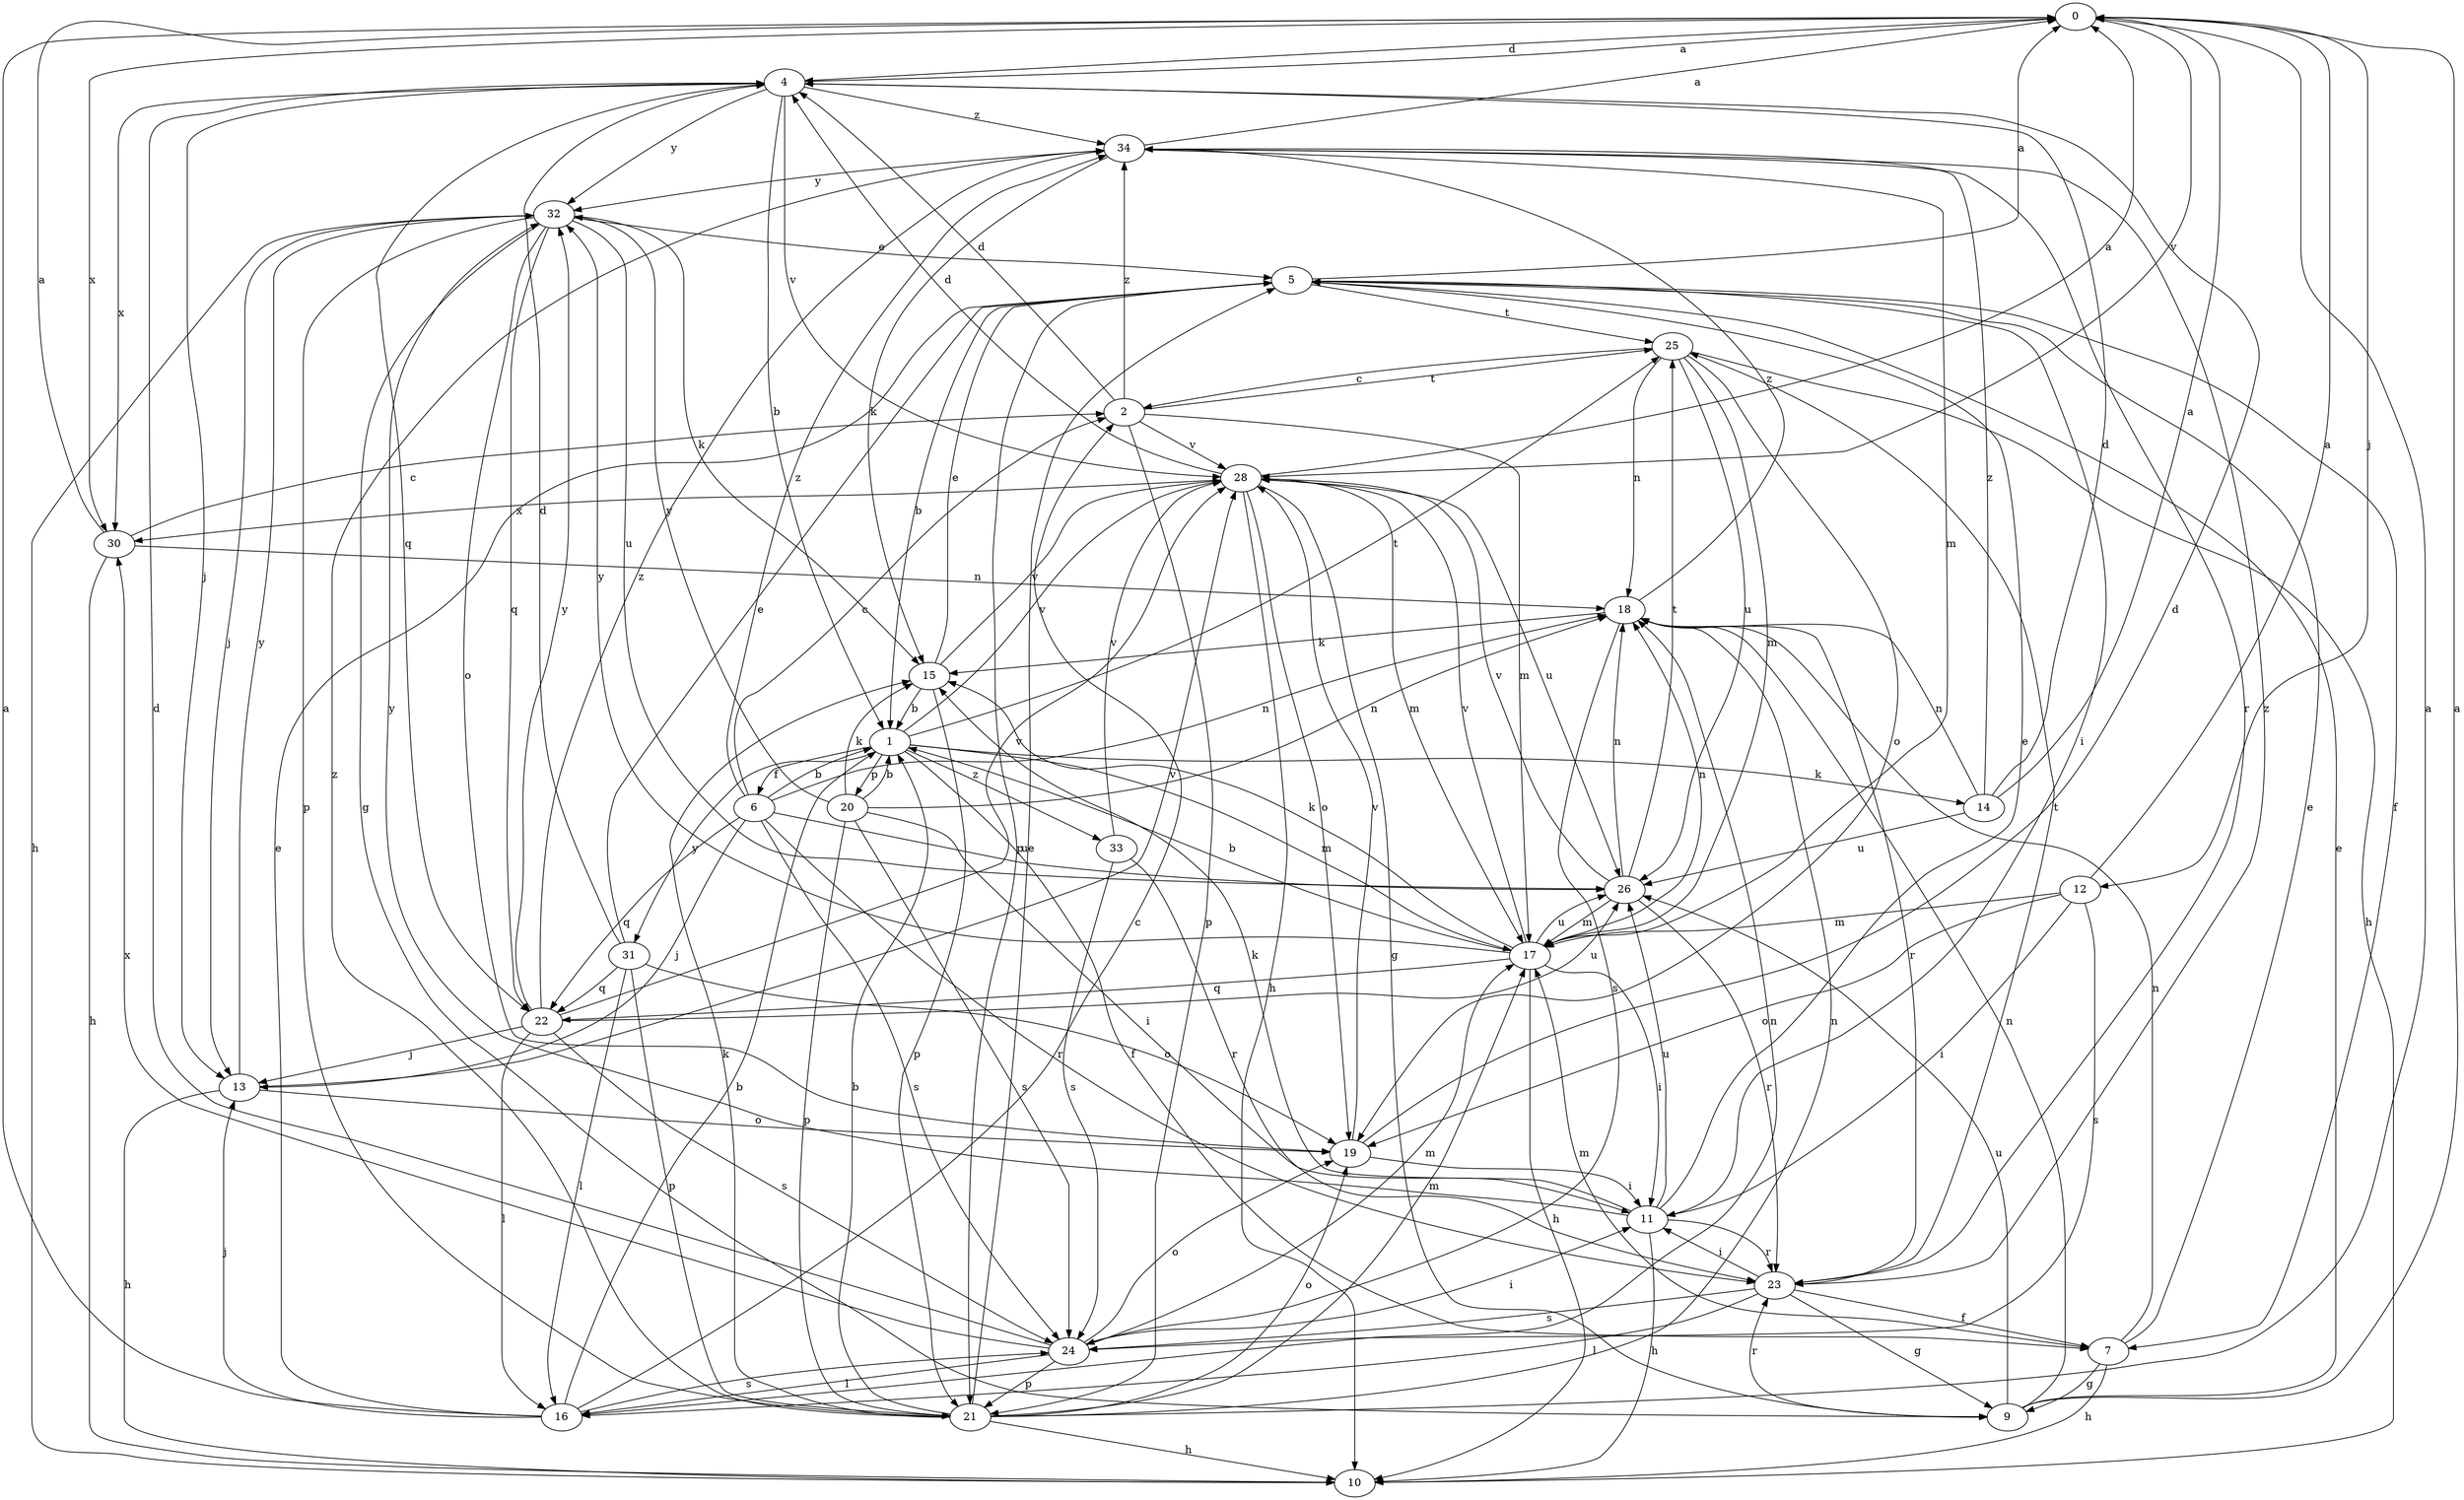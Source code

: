 strict digraph  {
0;
1;
2;
4;
5;
6;
7;
9;
10;
11;
12;
13;
14;
15;
16;
17;
18;
19;
20;
21;
22;
23;
24;
25;
26;
28;
30;
31;
32;
33;
34;
0 -> 4  [label=d];
0 -> 12  [label=j];
0 -> 28  [label=v];
0 -> 30  [label=x];
1 -> 6  [label=f];
1 -> 7  [label=f];
1 -> 14  [label=k];
1 -> 17  [label=m];
1 -> 20  [label=p];
1 -> 25  [label=t];
1 -> 28  [label=v];
1 -> 31  [label=y];
1 -> 33  [label=z];
2 -> 4  [label=d];
2 -> 17  [label=m];
2 -> 21  [label=p];
2 -> 25  [label=t];
2 -> 28  [label=v];
2 -> 34  [label=z];
4 -> 0  [label=a];
4 -> 1  [label=b];
4 -> 13  [label=j];
4 -> 22  [label=q];
4 -> 28  [label=v];
4 -> 30  [label=x];
4 -> 32  [label=y];
4 -> 34  [label=z];
5 -> 0  [label=a];
5 -> 1  [label=b];
5 -> 7  [label=f];
5 -> 11  [label=i];
5 -> 21  [label=p];
5 -> 25  [label=t];
6 -> 1  [label=b];
6 -> 2  [label=c];
6 -> 13  [label=j];
6 -> 18  [label=n];
6 -> 22  [label=q];
6 -> 23  [label=r];
6 -> 24  [label=s];
6 -> 26  [label=u];
6 -> 34  [label=z];
7 -> 5  [label=e];
7 -> 9  [label=g];
7 -> 10  [label=h];
7 -> 17  [label=m];
7 -> 18  [label=n];
9 -> 0  [label=a];
9 -> 5  [label=e];
9 -> 18  [label=n];
9 -> 23  [label=r];
9 -> 26  [label=u];
11 -> 5  [label=e];
11 -> 10  [label=h];
11 -> 15  [label=k];
11 -> 23  [label=r];
11 -> 26  [label=u];
11 -> 32  [label=y];
12 -> 0  [label=a];
12 -> 11  [label=i];
12 -> 17  [label=m];
12 -> 19  [label=o];
12 -> 24  [label=s];
13 -> 10  [label=h];
13 -> 19  [label=o];
13 -> 28  [label=v];
13 -> 32  [label=y];
14 -> 0  [label=a];
14 -> 4  [label=d];
14 -> 18  [label=n];
14 -> 26  [label=u];
14 -> 34  [label=z];
15 -> 1  [label=b];
15 -> 5  [label=e];
15 -> 21  [label=p];
15 -> 28  [label=v];
16 -> 0  [label=a];
16 -> 1  [label=b];
16 -> 2  [label=c];
16 -> 5  [label=e];
16 -> 13  [label=j];
16 -> 18  [label=n];
16 -> 24  [label=s];
17 -> 1  [label=b];
17 -> 10  [label=h];
17 -> 11  [label=i];
17 -> 15  [label=k];
17 -> 18  [label=n];
17 -> 22  [label=q];
17 -> 26  [label=u];
17 -> 28  [label=v];
17 -> 32  [label=y];
18 -> 15  [label=k];
18 -> 23  [label=r];
18 -> 24  [label=s];
18 -> 34  [label=z];
19 -> 4  [label=d];
19 -> 11  [label=i];
19 -> 28  [label=v];
20 -> 1  [label=b];
20 -> 11  [label=i];
20 -> 15  [label=k];
20 -> 18  [label=n];
20 -> 21  [label=p];
20 -> 24  [label=s];
20 -> 32  [label=y];
21 -> 0  [label=a];
21 -> 1  [label=b];
21 -> 5  [label=e];
21 -> 10  [label=h];
21 -> 15  [label=k];
21 -> 17  [label=m];
21 -> 18  [label=n];
21 -> 19  [label=o];
21 -> 34  [label=z];
22 -> 13  [label=j];
22 -> 16  [label=l];
22 -> 24  [label=s];
22 -> 26  [label=u];
22 -> 28  [label=v];
22 -> 32  [label=y];
22 -> 34  [label=z];
23 -> 7  [label=f];
23 -> 9  [label=g];
23 -> 11  [label=i];
23 -> 16  [label=l];
23 -> 24  [label=s];
23 -> 25  [label=t];
23 -> 34  [label=z];
24 -> 4  [label=d];
24 -> 11  [label=i];
24 -> 16  [label=l];
24 -> 17  [label=m];
24 -> 19  [label=o];
24 -> 21  [label=p];
24 -> 30  [label=x];
25 -> 2  [label=c];
25 -> 10  [label=h];
25 -> 17  [label=m];
25 -> 18  [label=n];
25 -> 19  [label=o];
25 -> 26  [label=u];
26 -> 17  [label=m];
26 -> 18  [label=n];
26 -> 23  [label=r];
26 -> 25  [label=t];
26 -> 28  [label=v];
28 -> 0  [label=a];
28 -> 4  [label=d];
28 -> 9  [label=g];
28 -> 10  [label=h];
28 -> 17  [label=m];
28 -> 19  [label=o];
28 -> 26  [label=u];
28 -> 30  [label=x];
30 -> 0  [label=a];
30 -> 2  [label=c];
30 -> 10  [label=h];
30 -> 18  [label=n];
31 -> 4  [label=d];
31 -> 5  [label=e];
31 -> 16  [label=l];
31 -> 19  [label=o];
31 -> 21  [label=p];
31 -> 22  [label=q];
32 -> 5  [label=e];
32 -> 9  [label=g];
32 -> 10  [label=h];
32 -> 13  [label=j];
32 -> 15  [label=k];
32 -> 19  [label=o];
32 -> 21  [label=p];
32 -> 22  [label=q];
32 -> 26  [label=u];
33 -> 23  [label=r];
33 -> 24  [label=s];
33 -> 28  [label=v];
34 -> 0  [label=a];
34 -> 15  [label=k];
34 -> 17  [label=m];
34 -> 23  [label=r];
34 -> 32  [label=y];
}
